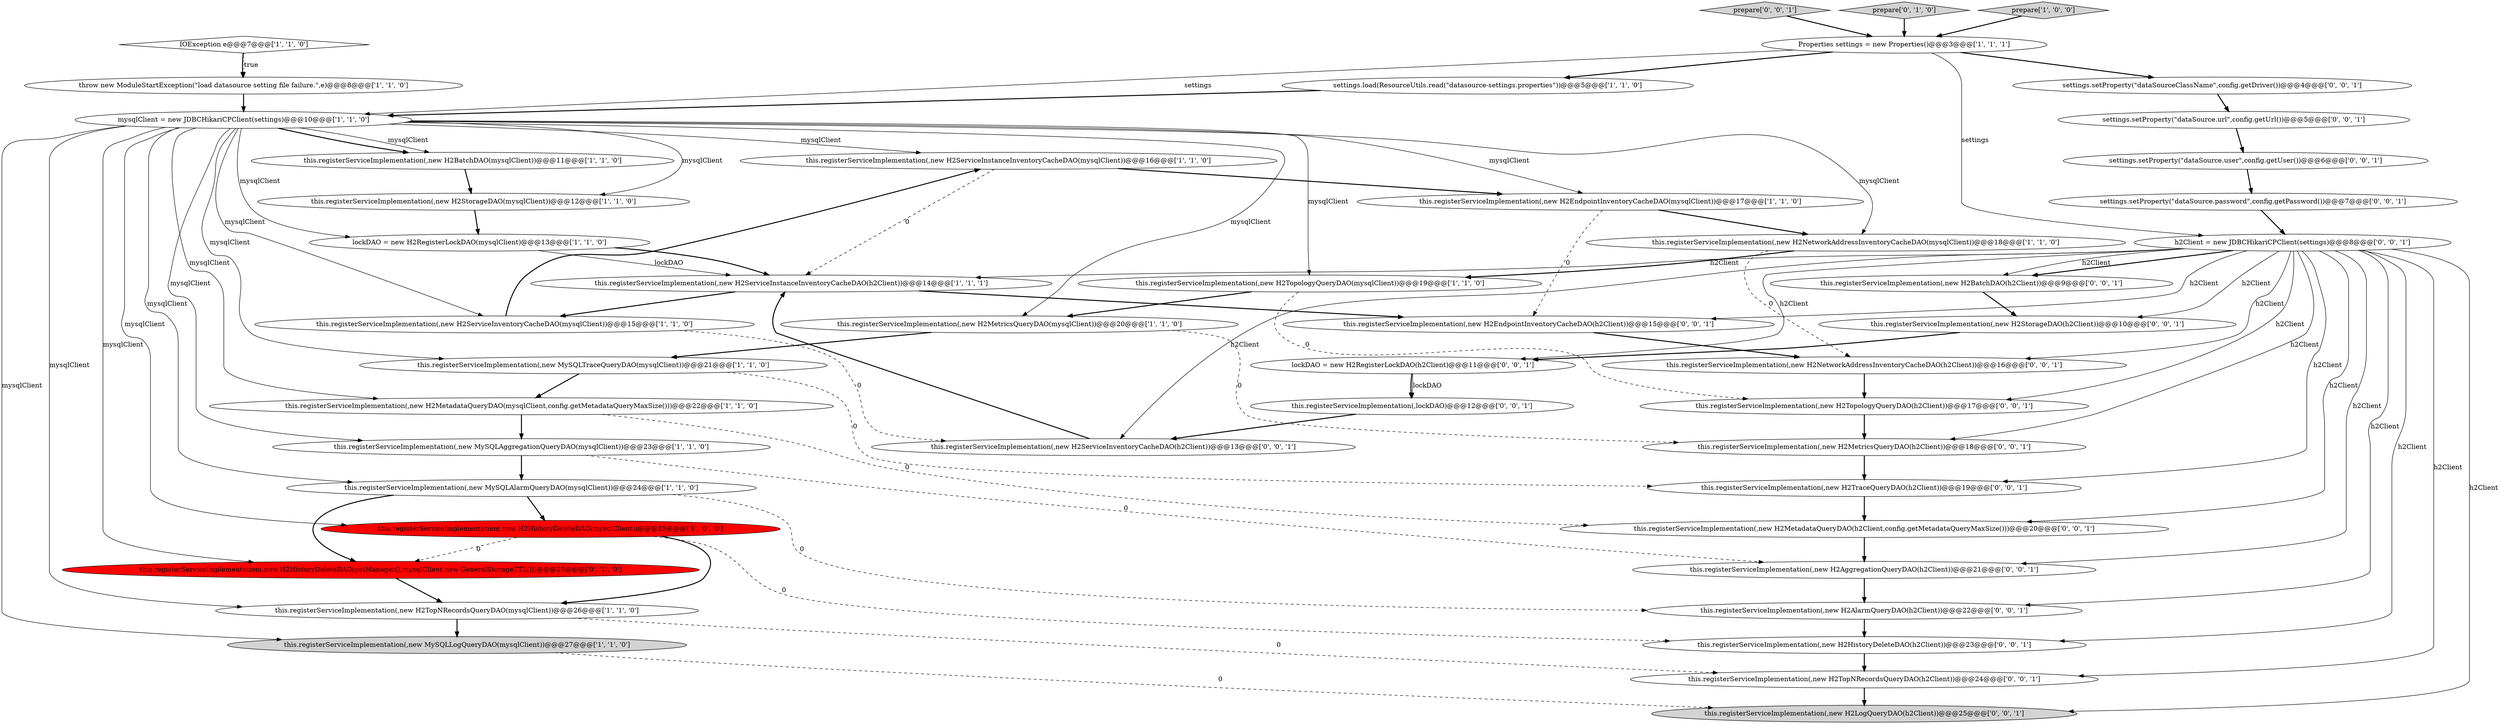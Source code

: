 digraph {
29 [style = filled, label = "prepare['0', '0', '1']", fillcolor = lightgray, shape = diamond image = "AAA0AAABBB3BBB"];
13 [style = filled, label = "this.registerServiceImplementation(,new H2MetadataQueryDAO(mysqlClient,config.getMetadataQueryMaxSize()))@@@22@@@['1', '1', '0']", fillcolor = white, shape = ellipse image = "AAA0AAABBB1BBB"];
19 [style = filled, label = "this.registerServiceImplementation(,new H2ServiceInstanceInventoryCacheDAO(mysqlClient))@@@16@@@['1', '1', '0']", fillcolor = white, shape = ellipse image = "AAA0AAABBB1BBB"];
27 [style = filled, label = "this.registerServiceImplementation(,new H2AggregationQueryDAO(h2Client))@@@21@@@['0', '0', '1']", fillcolor = white, shape = ellipse image = "AAA0AAABBB3BBB"];
40 [style = filled, label = "this.registerServiceImplementation(,new H2BatchDAO(h2Client))@@@9@@@['0', '0', '1']", fillcolor = white, shape = ellipse image = "AAA0AAABBB3BBB"];
17 [style = filled, label = "Properties settings = new Properties()@@@3@@@['1', '1', '1']", fillcolor = white, shape = ellipse image = "AAA0AAABBB1BBB"];
11 [style = filled, label = "this.registerServiceImplementation(,new MySQLAlarmQueryDAO(mysqlClient))@@@24@@@['1', '1', '0']", fillcolor = white, shape = ellipse image = "AAA0AAABBB1BBB"];
1 [style = filled, label = "IOException e@@@7@@@['1', '1', '0']", fillcolor = white, shape = diamond image = "AAA0AAABBB1BBB"];
18 [style = filled, label = "this.registerServiceImplementation(,new H2EndpointInventoryCacheDAO(mysqlClient))@@@17@@@['1', '1', '0']", fillcolor = white, shape = ellipse image = "AAA0AAABBB1BBB"];
12 [style = filled, label = "this.registerServiceImplementation(,new MySQLTraceQueryDAO(mysqlClient))@@@21@@@['1', '1', '0']", fillcolor = white, shape = ellipse image = "AAA0AAABBB1BBB"];
39 [style = filled, label = "settings.setProperty(\"dataSource.url\",config.getUrl())@@@5@@@['0', '0', '1']", fillcolor = white, shape = ellipse image = "AAA0AAABBB3BBB"];
4 [style = filled, label = "this.registerServiceImplementation(,new H2TopNRecordsQueryDAO(mysqlClient))@@@26@@@['1', '1', '0']", fillcolor = white, shape = ellipse image = "AAA0AAABBB1BBB"];
32 [style = filled, label = "this.registerServiceImplementation(,new H2TraceQueryDAO(h2Client))@@@19@@@['0', '0', '1']", fillcolor = white, shape = ellipse image = "AAA0AAABBB3BBB"];
30 [style = filled, label = "this.registerServiceImplementation(,new H2NetworkAddressInventoryCacheDAO(h2Client))@@@16@@@['0', '0', '1']", fillcolor = white, shape = ellipse image = "AAA0AAABBB3BBB"];
5 [style = filled, label = "this.registerServiceImplementation(,new H2StorageDAO(mysqlClient))@@@12@@@['1', '1', '0']", fillcolor = white, shape = ellipse image = "AAA0AAABBB1BBB"];
7 [style = filled, label = "this.registerServiceImplementation(,new MySQLAggregationQueryDAO(mysqlClient))@@@23@@@['1', '1', '0']", fillcolor = white, shape = ellipse image = "AAA0AAABBB1BBB"];
36 [style = filled, label = "this.registerServiceImplementation(,new H2ServiceInventoryCacheDAO(h2Client))@@@13@@@['0', '0', '1']", fillcolor = white, shape = ellipse image = "AAA0AAABBB3BBB"];
24 [style = filled, label = "prepare['0', '1', '0']", fillcolor = lightgray, shape = diamond image = "AAA0AAABBB2BBB"];
9 [style = filled, label = "throw new ModuleStartException(\"load datasource setting file failure.\",e)@@@8@@@['1', '1', '0']", fillcolor = white, shape = ellipse image = "AAA0AAABBB1BBB"];
14 [style = filled, label = "this.registerServiceImplementation(,new H2BatchDAO(mysqlClient))@@@11@@@['1', '1', '0']", fillcolor = white, shape = ellipse image = "AAA0AAABBB1BBB"];
45 [style = filled, label = "this.registerServiceImplementation(,new H2TopologyQueryDAO(h2Client))@@@17@@@['0', '0', '1']", fillcolor = white, shape = ellipse image = "AAA0AAABBB3BBB"];
37 [style = filled, label = "this.registerServiceImplementation(,new H2EndpointInventoryCacheDAO(h2Client))@@@15@@@['0', '0', '1']", fillcolor = white, shape = ellipse image = "AAA0AAABBB3BBB"];
2 [style = filled, label = "this.registerServiceImplementation(,new H2HistoryDeleteDAO(mysqlClient))@@@25@@@['1', '0', '0']", fillcolor = red, shape = ellipse image = "AAA1AAABBB1BBB"];
21 [style = filled, label = "prepare['1', '0', '0']", fillcolor = lightgray, shape = diamond image = "AAA0AAABBB1BBB"];
22 [style = filled, label = "lockDAO = new H2RegisterLockDAO(mysqlClient)@@@13@@@['1', '1', '0']", fillcolor = white, shape = ellipse image = "AAA0AAABBB1BBB"];
33 [style = filled, label = "settings.setProperty(\"dataSource.password\",config.getPassword())@@@7@@@['0', '0', '1']", fillcolor = white, shape = ellipse image = "AAA0AAABBB3BBB"];
6 [style = filled, label = "this.registerServiceImplementation(,new H2ServiceInventoryCacheDAO(mysqlClient))@@@15@@@['1', '1', '0']", fillcolor = white, shape = ellipse image = "AAA0AAABBB1BBB"];
38 [style = filled, label = "lockDAO = new H2RegisterLockDAO(h2Client)@@@11@@@['0', '0', '1']", fillcolor = white, shape = ellipse image = "AAA0AAABBB3BBB"];
41 [style = filled, label = "this.registerServiceImplementation(,new H2LogQueryDAO(h2Client))@@@25@@@['0', '0', '1']", fillcolor = lightgray, shape = ellipse image = "AAA0AAABBB3BBB"];
26 [style = filled, label = "this.registerServiceImplementation(,new H2HistoryDeleteDAO(h2Client))@@@23@@@['0', '0', '1']", fillcolor = white, shape = ellipse image = "AAA0AAABBB3BBB"];
8 [style = filled, label = "mysqlClient = new JDBCHikariCPClient(settings)@@@10@@@['1', '1', '0']", fillcolor = white, shape = ellipse image = "AAA0AAABBB1BBB"];
44 [style = filled, label = "this.registerServiceImplementation(,new H2AlarmQueryDAO(h2Client))@@@22@@@['0', '0', '1']", fillcolor = white, shape = ellipse image = "AAA0AAABBB3BBB"];
35 [style = filled, label = "this.registerServiceImplementation(,new H2MetricsQueryDAO(h2Client))@@@18@@@['0', '0', '1']", fillcolor = white, shape = ellipse image = "AAA0AAABBB3BBB"];
42 [style = filled, label = "settings.setProperty(\"dataSourceClassName\",config.getDriver())@@@4@@@['0', '0', '1']", fillcolor = white, shape = ellipse image = "AAA0AAABBB3BBB"];
23 [style = filled, label = "this.registerServiceImplementation(,new H2HistoryDeleteDAO(getManager(),mysqlClient,new GeneralStorageTTL()))@@@25@@@['0', '1', '0']", fillcolor = red, shape = ellipse image = "AAA1AAABBB2BBB"];
31 [style = filled, label = "settings.setProperty(\"dataSource.user\",config.getUser())@@@6@@@['0', '0', '1']", fillcolor = white, shape = ellipse image = "AAA0AAABBB3BBB"];
28 [style = filled, label = "this.registerServiceImplementation(,lockDAO)@@@12@@@['0', '0', '1']", fillcolor = white, shape = ellipse image = "AAA0AAABBB3BBB"];
3 [style = filled, label = "this.registerServiceImplementation(,new H2MetricsQueryDAO(mysqlClient))@@@20@@@['1', '1', '0']", fillcolor = white, shape = ellipse image = "AAA0AAABBB1BBB"];
25 [style = filled, label = "h2Client = new JDBCHikariCPClient(settings)@@@8@@@['0', '0', '1']", fillcolor = white, shape = ellipse image = "AAA0AAABBB3BBB"];
0 [style = filled, label = "this.registerServiceImplementation(,new H2NetworkAddressInventoryCacheDAO(mysqlClient))@@@18@@@['1', '1', '0']", fillcolor = white, shape = ellipse image = "AAA0AAABBB1BBB"];
34 [style = filled, label = "this.registerServiceImplementation(,new H2MetadataQueryDAO(h2Client,config.getMetadataQueryMaxSize()))@@@20@@@['0', '0', '1']", fillcolor = white, shape = ellipse image = "AAA0AAABBB3BBB"];
10 [style = filled, label = "settings.load(ResourceUtils.read(\"datasource-settings.properties\"))@@@5@@@['1', '1', '0']", fillcolor = white, shape = ellipse image = "AAA0AAABBB1BBB"];
16 [style = filled, label = "this.registerServiceImplementation(,new H2TopologyQueryDAO(mysqlClient))@@@19@@@['1', '1', '0']", fillcolor = white, shape = ellipse image = "AAA0AAABBB1BBB"];
46 [style = filled, label = "this.registerServiceImplementation(,new H2TopNRecordsQueryDAO(h2Client))@@@24@@@['0', '0', '1']", fillcolor = white, shape = ellipse image = "AAA0AAABBB3BBB"];
43 [style = filled, label = "this.registerServiceImplementation(,new H2StorageDAO(h2Client))@@@10@@@['0', '0', '1']", fillcolor = white, shape = ellipse image = "AAA0AAABBB3BBB"];
15 [style = filled, label = "this.registerServiceImplementation(,new H2ServiceInstanceInventoryCacheDAO(h2Client))@@@14@@@['1', '1', '1']", fillcolor = white, shape = ellipse image = "AAA0AAABBB1BBB"];
20 [style = filled, label = "this.registerServiceImplementation(,new MySQLLogQueryDAO(mysqlClient))@@@27@@@['1', '1', '0']", fillcolor = lightgray, shape = ellipse image = "AAA0AAABBB1BBB"];
22->15 [style = bold, label=""];
27->44 [style = bold, label=""];
8->14 [style = solid, label="mysqlClient"];
25->34 [style = solid, label="h2Client"];
32->34 [style = bold, label=""];
8->2 [style = solid, label="mysqlClient"];
8->3 [style = solid, label="mysqlClient"];
10->8 [style = bold, label=""];
33->25 [style = bold, label=""];
39->31 [style = bold, label=""];
25->26 [style = solid, label="h2Client"];
6->36 [style = dashed, label="0"];
0->30 [style = dashed, label="0"];
24->17 [style = bold, label=""];
2->26 [style = dashed, label="0"];
8->6 [style = solid, label="mysqlClient"];
45->35 [style = bold, label=""];
18->0 [style = bold, label=""];
25->40 [style = bold, label=""];
17->8 [style = solid, label="settings"];
16->3 [style = bold, label=""];
26->46 [style = bold, label=""];
19->18 [style = bold, label=""];
7->11 [style = bold, label=""];
28->36 [style = bold, label=""];
38->28 [style = bold, label=""];
25->27 [style = solid, label="h2Client"];
25->37 [style = solid, label="h2Client"];
9->8 [style = bold, label=""];
17->42 [style = bold, label=""];
2->4 [style = bold, label=""];
46->41 [style = bold, label=""];
8->22 [style = solid, label="mysqlClient"];
8->4 [style = solid, label="mysqlClient"];
20->41 [style = dashed, label="0"];
31->33 [style = bold, label=""];
16->45 [style = dashed, label="0"];
18->37 [style = dashed, label="0"];
25->36 [style = solid, label="h2Client"];
38->28 [style = solid, label="lockDAO"];
8->19 [style = solid, label="mysqlClient"];
8->0 [style = solid, label="mysqlClient"];
5->22 [style = bold, label=""];
19->15 [style = dashed, label="0"];
2->23 [style = dashed, label="0"];
17->10 [style = bold, label=""];
0->16 [style = bold, label=""];
25->40 [style = solid, label="h2Client"];
29->17 [style = bold, label=""];
3->35 [style = dashed, label="0"];
25->43 [style = solid, label="h2Client"];
37->30 [style = bold, label=""];
12->32 [style = dashed, label="0"];
25->15 [style = solid, label="h2Client"];
42->39 [style = bold, label=""];
11->44 [style = dashed, label="0"];
8->14 [style = bold, label=""];
35->32 [style = bold, label=""];
8->20 [style = solid, label="mysqlClient"];
4->46 [style = dashed, label="0"];
3->12 [style = bold, label=""];
17->25 [style = solid, label="settings"];
8->12 [style = solid, label="mysqlClient"];
25->30 [style = solid, label="h2Client"];
8->5 [style = solid, label="mysqlClient"];
1->9 [style = bold, label=""];
8->16 [style = solid, label="mysqlClient"];
25->38 [style = solid, label="h2Client"];
12->13 [style = bold, label=""];
25->44 [style = solid, label="h2Client"];
43->38 [style = bold, label=""];
8->7 [style = solid, label="mysqlClient"];
1->9 [style = dotted, label="true"];
4->20 [style = bold, label=""];
8->13 [style = solid, label="mysqlClient"];
25->41 [style = solid, label="h2Client"];
40->43 [style = bold, label=""];
15->37 [style = bold, label=""];
13->34 [style = dashed, label="0"];
14->5 [style = bold, label=""];
25->45 [style = solid, label="h2Client"];
36->15 [style = bold, label=""];
23->4 [style = bold, label=""];
15->6 [style = bold, label=""];
6->19 [style = bold, label=""];
8->11 [style = solid, label="mysqlClient"];
11->2 [style = bold, label=""];
7->27 [style = dashed, label="0"];
25->32 [style = solid, label="h2Client"];
8->18 [style = solid, label="mysqlClient"];
44->26 [style = bold, label=""];
22->15 [style = solid, label="lockDAO"];
13->7 [style = bold, label=""];
25->35 [style = solid, label="h2Client"];
8->23 [style = solid, label="mysqlClient"];
25->46 [style = solid, label="h2Client"];
11->23 [style = bold, label=""];
21->17 [style = bold, label=""];
30->45 [style = bold, label=""];
34->27 [style = bold, label=""];
}
